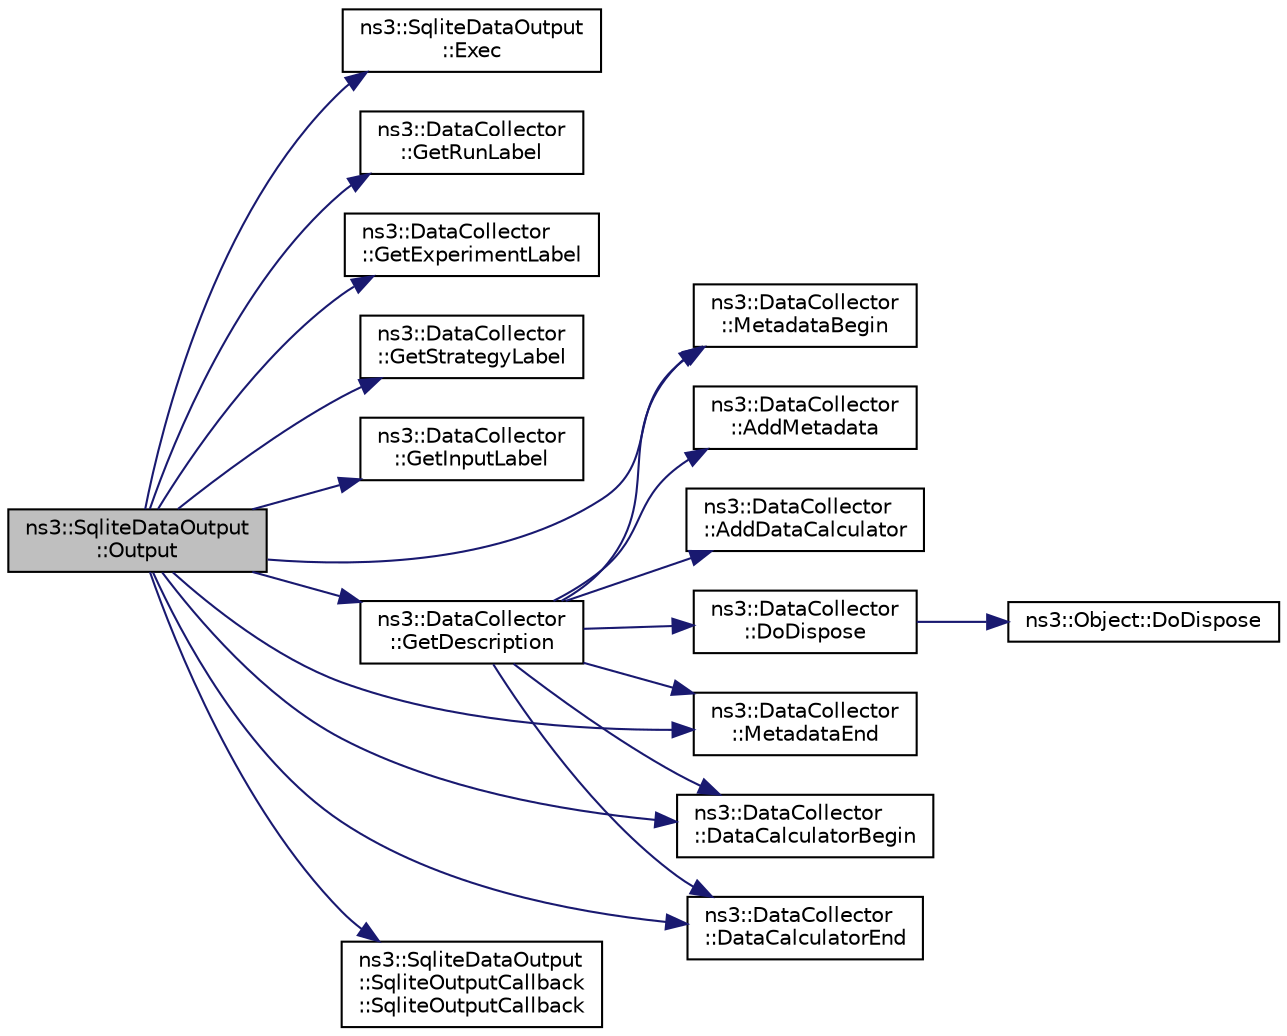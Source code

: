 digraph "ns3::SqliteDataOutput::Output"
{
  edge [fontname="Helvetica",fontsize="10",labelfontname="Helvetica",labelfontsize="10"];
  node [fontname="Helvetica",fontsize="10",shape=record];
  rankdir="LR";
  Node1 [label="ns3::SqliteDataOutput\l::Output",height=0.2,width=0.4,color="black", fillcolor="grey75", style="filled", fontcolor="black"];
  Node1 -> Node2 [color="midnightblue",fontsize="10",style="solid"];
  Node2 [label="ns3::SqliteDataOutput\l::Exec",height=0.2,width=0.4,color="black", fillcolor="white", style="filled",URL="$df/d1d/classns3_1_1SqliteDataOutput.html#a73206b50a726ca299f6347e35bb2dcc1",tooltip="Execute a sqlite3 query. "];
  Node1 -> Node3 [color="midnightblue",fontsize="10",style="solid"];
  Node3 [label="ns3::DataCollector\l::GetRunLabel",height=0.2,width=0.4,color="black", fillcolor="white", style="filled",URL="$d8/da2/classns3_1_1DataCollector.html#aa3b3c26378c4e1dc0954821a933be305"];
  Node1 -> Node4 [color="midnightblue",fontsize="10",style="solid"];
  Node4 [label="ns3::DataCollector\l::GetExperimentLabel",height=0.2,width=0.4,color="black", fillcolor="white", style="filled",URL="$d8/da2/classns3_1_1DataCollector.html#af62040c154454a67ada1c1b151e1e739"];
  Node1 -> Node5 [color="midnightblue",fontsize="10",style="solid"];
  Node5 [label="ns3::DataCollector\l::GetStrategyLabel",height=0.2,width=0.4,color="black", fillcolor="white", style="filled",URL="$d8/da2/classns3_1_1DataCollector.html#a96b68e2cf2f1a1177b280e898fa7d169"];
  Node1 -> Node6 [color="midnightblue",fontsize="10",style="solid"];
  Node6 [label="ns3::DataCollector\l::GetInputLabel",height=0.2,width=0.4,color="black", fillcolor="white", style="filled",URL="$d8/da2/classns3_1_1DataCollector.html#a9a1807ddc67f99a76709e9a4107887d7"];
  Node1 -> Node7 [color="midnightblue",fontsize="10",style="solid"];
  Node7 [label="ns3::DataCollector\l::GetDescription",height=0.2,width=0.4,color="black", fillcolor="white", style="filled",URL="$d8/da2/classns3_1_1DataCollector.html#a64c22768dc317f616458608d9e1a6b4c"];
  Node7 -> Node8 [color="midnightblue",fontsize="10",style="solid"];
  Node8 [label="ns3::DataCollector\l::AddMetadata",height=0.2,width=0.4,color="black", fillcolor="white", style="filled",URL="$d8/da2/classns3_1_1DataCollector.html#a52ea3f8c1b9d3fd92c459ffcea370910"];
  Node7 -> Node9 [color="midnightblue",fontsize="10",style="solid"];
  Node9 [label="ns3::DataCollector\l::MetadataBegin",height=0.2,width=0.4,color="black", fillcolor="white", style="filled",URL="$d8/da2/classns3_1_1DataCollector.html#a46dcf81704797c44d7194e7f14b43452"];
  Node7 -> Node10 [color="midnightblue",fontsize="10",style="solid"];
  Node10 [label="ns3::DataCollector\l::MetadataEnd",height=0.2,width=0.4,color="black", fillcolor="white", style="filled",URL="$d8/da2/classns3_1_1DataCollector.html#a49eac13159763a8ef234677e76afc708"];
  Node7 -> Node11 [color="midnightblue",fontsize="10",style="solid"];
  Node11 [label="ns3::DataCollector\l::AddDataCalculator",height=0.2,width=0.4,color="black", fillcolor="white", style="filled",URL="$d8/da2/classns3_1_1DataCollector.html#a7d9c1b1156293636bc600dc4b8e7b602"];
  Node7 -> Node12 [color="midnightblue",fontsize="10",style="solid"];
  Node12 [label="ns3::DataCollector\l::DataCalculatorBegin",height=0.2,width=0.4,color="black", fillcolor="white", style="filled",URL="$d8/da2/classns3_1_1DataCollector.html#a22716600bb9685d1da74ddef53355e6f"];
  Node7 -> Node13 [color="midnightblue",fontsize="10",style="solid"];
  Node13 [label="ns3::DataCollector\l::DataCalculatorEnd",height=0.2,width=0.4,color="black", fillcolor="white", style="filled",URL="$d8/da2/classns3_1_1DataCollector.html#a26e656c86a375228ae49645c387ad201"];
  Node7 -> Node14 [color="midnightblue",fontsize="10",style="solid"];
  Node14 [label="ns3::DataCollector\l::DoDispose",height=0.2,width=0.4,color="black", fillcolor="white", style="filled",URL="$d8/da2/classns3_1_1DataCollector.html#abbcc4a28790950624f4dba47082d8af9"];
  Node14 -> Node15 [color="midnightblue",fontsize="10",style="solid"];
  Node15 [label="ns3::Object::DoDispose",height=0.2,width=0.4,color="black", fillcolor="white", style="filled",URL="$d9/d77/classns3_1_1Object.html#a475d429a75d302d4775f4ae32479b287"];
  Node1 -> Node9 [color="midnightblue",fontsize="10",style="solid"];
  Node1 -> Node10 [color="midnightblue",fontsize="10",style="solid"];
  Node1 -> Node12 [color="midnightblue",fontsize="10",style="solid"];
  Node1 -> Node13 [color="midnightblue",fontsize="10",style="solid"];
  Node1 -> Node16 [color="midnightblue",fontsize="10",style="solid"];
  Node16 [label="ns3::SqliteDataOutput\l::SqliteOutputCallback\l::SqliteOutputCallback",height=0.2,width=0.4,color="black", fillcolor="white", style="filled",URL="$d6/d31/classns3_1_1SqliteDataOutput_1_1SqliteOutputCallback.html#a8a208998cdd83cb8720005b1683f74fa"];
}
